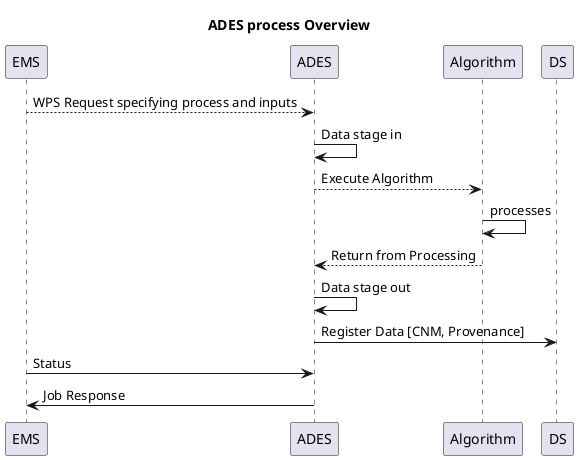 @startuml
title ADES process Overview

EMS --> ADES: WPS Request specifying process and inputs
ADES -> ADES: Data stage in
ADES --> Algorithm: Execute Algorithm
Algorithm -> Algorithm: processes
Algorithm --> ADES: Return from Processing
ADES -> ADES: Data stage out
ADES -> DS:  Register Data [CNM, Provenance]

EMS -> ADES: Status
ADES -> EMS: Job Response


@enduml
